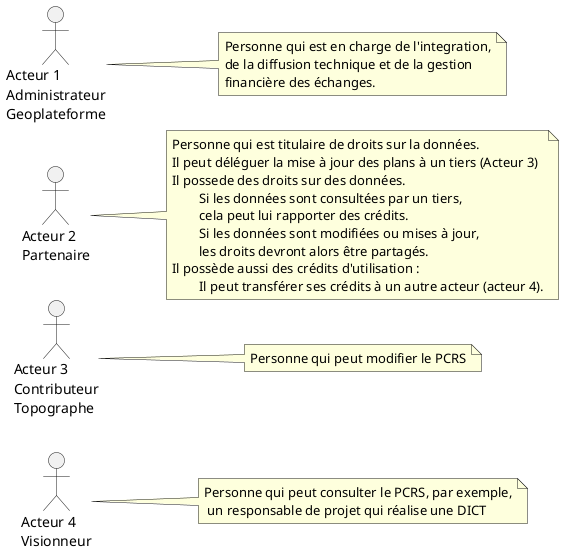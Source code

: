 @startuml
left to right direction


:Acteur 4\nVisionneur:
note right of :Acteur 4\nVisionneur: : Personne qui peut consulter le PCRS, par exemple,\n un responsable de projet qui réalise une DICT

:Acteur 3\nContributeur\nTopographe:
note right of :Acteur 3\nContributeur\nTopographe: : Personne qui peut modifier le PCRS

:Acteur 2\nPartenaire:
note right of :Acteur 2\nPartenaire: : Personne qui est titulaire de droits sur la données.\nIl peut déléguer la mise à jour des plans à un tiers (Acteur 3)\nIl possede des droits sur des données.\n\tSi les données sont consultées par un tiers,\n\tcela peut lui rapporter des crédits.\n\tSi les données sont modifiées ou mises à jour,\n\tles droits devront alors être partagés.\nIl possède aussi des crédits d'utilisation :\n\tIl peut transférer ses crédits à un autre acteur (acteur 4).

:Acteur 1\nAdministrateur\nGeoplateforme:
note right of :Acteur 1\nAdministrateur\nGeoplateforme: : Personne qui est en charge de l'integration,\nde la diffusion technique et de la gestion\nfinancière des échanges.
@enduml
